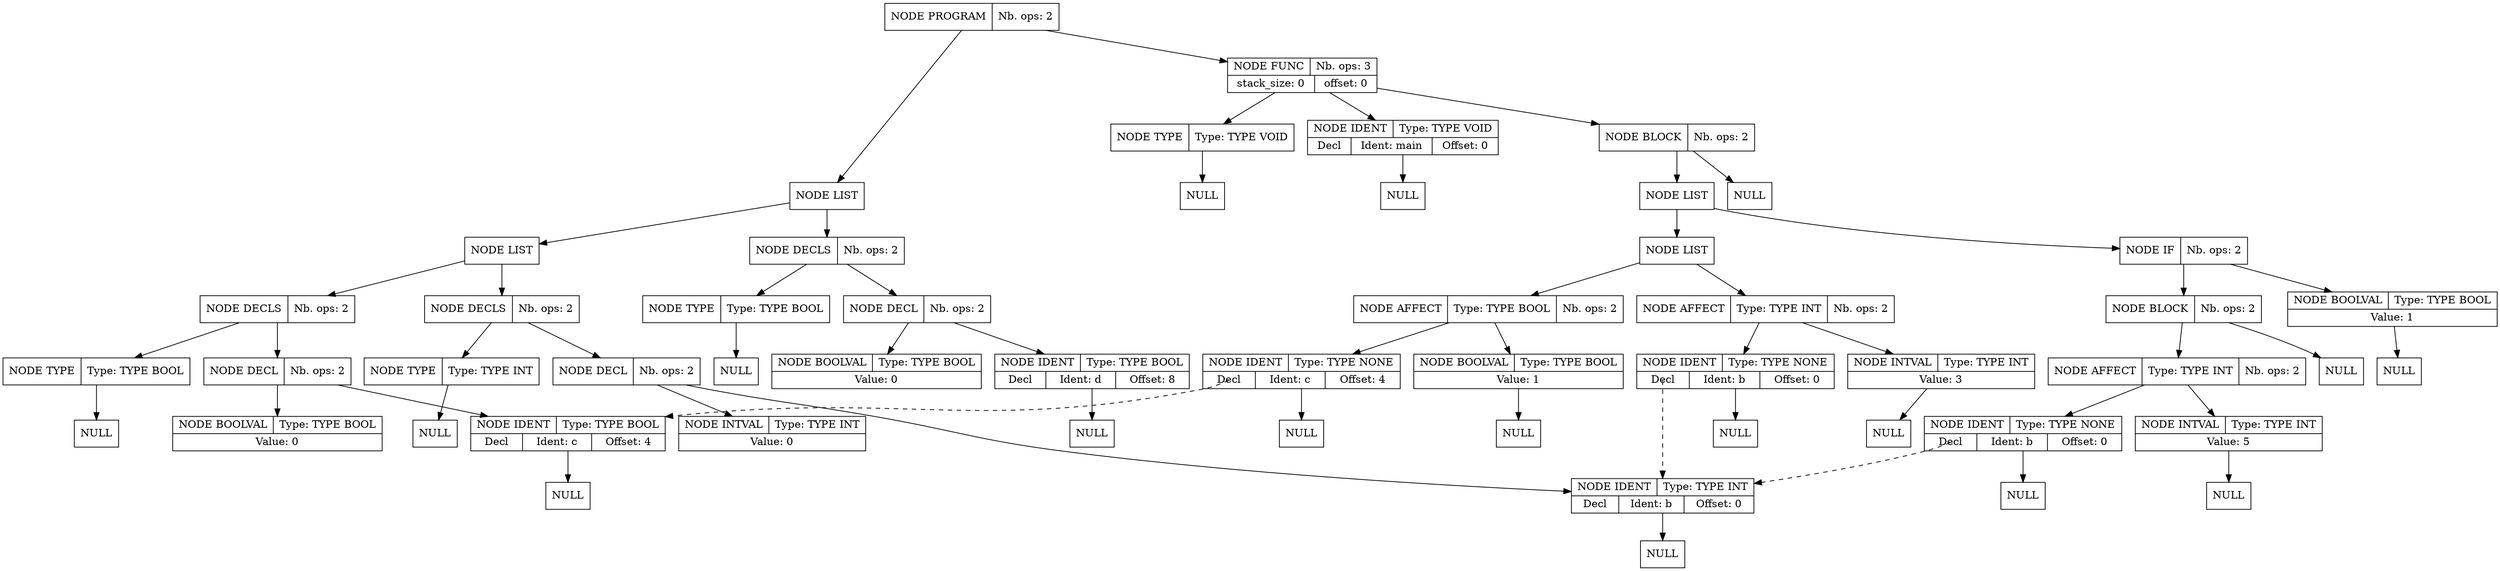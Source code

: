 digraph global_vars {
    N1 [shape=record, label="{{NODE PROGRAM|Nb. ops: 2}}"];
    N2 [shape=record, label="{{NODE LIST}}"];
    N3 [shape=record, label="{{NODE LIST}}"];
    N4 [shape=record, label="{{NODE DECLS|Nb. ops: 2}}"];
    N5 [shape=record, label="{{NODE TYPE|Type: TYPE INT}}"];
    N6 [shape=record, label="{{NULL}}"];
    edge[tailclip=true];
    N5 -> N6
    edge[tailclip=true];
    N4 -> N5
    N7 [shape=record, label="{{NODE DECL|Nb. ops: 2}}"];
    N8 [shape=record, label="{{NODE IDENT|Type: TYPE INT}|{<decl>Decl      |Ident: b|Offset: 0}}"];
    N9 [shape=record, label="{{NULL}}"];
    edge[tailclip=true];
    N8 -> N9
    edge[tailclip=true];
    N7 -> N8
    N10 [shape=record, label="{{NODE INTVAL|Type: TYPE INT}|{Value: 0}}"];
    edge[tailclip=true];
    N7 -> N10
    edge[tailclip=true];
    N4 -> N7
    edge[tailclip=true];
    N3 -> N4
    N11 [shape=record, label="{{NODE DECLS|Nb. ops: 2}}"];
    N12 [shape=record, label="{{NODE TYPE|Type: TYPE BOOL}}"];
    N13 [shape=record, label="{{NULL}}"];
    edge[tailclip=true];
    N12 -> N13
    edge[tailclip=true];
    N11 -> N12
    N14 [shape=record, label="{{NODE DECL|Nb. ops: 2}}"];
    N15 [shape=record, label="{{NODE IDENT|Type: TYPE BOOL}|{<decl>Decl      |Ident: c|Offset: 4}}"];
    N16 [shape=record, label="{{NULL}}"];
    edge[tailclip=true];
    N15 -> N16
    edge[tailclip=true];
    N14 -> N15
    N17 [shape=record, label="{{NODE BOOLVAL|Type: TYPE BOOL}|{Value: 0}}"];
    edge[tailclip=true];
    N14 -> N17
    edge[tailclip=true];
    N11 -> N14
    edge[tailclip=true];
    N3 -> N11
    edge[tailclip=true];
    N2 -> N3
    N18 [shape=record, label="{{NODE DECLS|Nb. ops: 2}}"];
    N19 [shape=record, label="{{NODE TYPE|Type: TYPE BOOL}}"];
    N20 [shape=record, label="{{NULL}}"];
    edge[tailclip=true];
    N19 -> N20
    edge[tailclip=true];
    N18 -> N19
    N21 [shape=record, label="{{NODE DECL|Nb. ops: 2}}"];
    N22 [shape=record, label="{{NODE IDENT|Type: TYPE BOOL}|{<decl>Decl      |Ident: d|Offset: 8}}"];
    N23 [shape=record, label="{{NULL}}"];
    edge[tailclip=true];
    N22 -> N23
    edge[tailclip=true];
    N21 -> N22
    N24 [shape=record, label="{{NODE BOOLVAL|Type: TYPE BOOL}|{Value: 0}}"];
    edge[tailclip=true];
    N21 -> N24
    edge[tailclip=true];
    N18 -> N21
    edge[tailclip=true];
    N2 -> N18
    edge[tailclip=true];
    N1 -> N2
    N25 [shape=record, label="{{NODE FUNC|Nb. ops: 3}|{stack_size: 0|offset: 0}}"];
    N26 [shape=record, label="{{NODE TYPE|Type: TYPE VOID}}"];
    N27 [shape=record, label="{{NULL}}"];
    edge[tailclip=true];
    N26 -> N27
    edge[tailclip=true];
    N25 -> N26
    N28 [shape=record, label="{{NODE IDENT|Type: TYPE VOID}|{<decl>Decl      |Ident: main|Offset: 0}}"];
    N29 [shape=record, label="{{NULL}}"];
    edge[tailclip=true];
    N28 -> N29
    edge[tailclip=true];
    N25 -> N28
    N30 [shape=record, label="{{NODE BLOCK|Nb. ops: 2}}"];
    N31 [shape=record, label="{{NULL}}"];
    edge[tailclip=true];
    N30 -> N31
    N32 [shape=record, label="{{NODE LIST}}"];
    N33 [shape=record, label="{{NODE LIST}}"];
    N34 [shape=record, label="{{NODE AFFECT|Type: TYPE INT|Nb. ops: 2}}"];
    N35 [shape=record, label="{{NODE IDENT|Type: TYPE NONE}|{<decl>Decl      |Ident: b|Offset: 0}}"];
    edge[tailclip=false];
    "N35":decl:c -> "N8" [style=dashed]
    N36 [shape=record, label="{{NULL}}"];
    edge[tailclip=true];
    N35 -> N36
    edge[tailclip=true];
    N34 -> N35
    N37 [shape=record, label="{{NODE INTVAL|Type: TYPE INT}|{Value: 3}}"];
    N38 [shape=record, label="{{NULL}}"];
    edge[tailclip=true];
    N37 -> N38
    edge[tailclip=true];
    N34 -> N37
    edge[tailclip=true];
    N33 -> N34
    N39 [shape=record, label="{{NODE AFFECT|Type: TYPE BOOL|Nb. ops: 2}}"];
    N40 [shape=record, label="{{NODE IDENT|Type: TYPE NONE}|{<decl>Decl      |Ident: c|Offset: 4}}"];
    edge[tailclip=false];
    "N40":decl:c -> "N15" [style=dashed]
    N41 [shape=record, label="{{NULL}}"];
    edge[tailclip=true];
    N40 -> N41
    edge[tailclip=true];
    N39 -> N40
    N42 [shape=record, label="{{NODE BOOLVAL|Type: TYPE BOOL}|{Value: 1}}"];
    N43 [shape=record, label="{{NULL}}"];
    edge[tailclip=true];
    N42 -> N43
    edge[tailclip=true];
    N39 -> N42
    edge[tailclip=true];
    N33 -> N39
    edge[tailclip=true];
    N32 -> N33
    N44 [shape=record, label="{{NODE IF|Nb. ops: 2}}"];
    N45 [shape=record, label="{{NODE BOOLVAL|Type: TYPE BOOL}|{Value: 1}}"];
    N46 [shape=record, label="{{NULL}}"];
    edge[tailclip=true];
    N45 -> N46
    edge[tailclip=true];
    N44 -> N45
    N47 [shape=record, label="{{NODE BLOCK|Nb. ops: 2}}"];
    N48 [shape=record, label="{{NULL}}"];
    edge[tailclip=true];
    N47 -> N48
    N49 [shape=record, label="{{NODE AFFECT|Type: TYPE INT|Nb. ops: 2}}"];
    N50 [shape=record, label="{{NODE IDENT|Type: TYPE NONE}|{<decl>Decl      |Ident: b|Offset: 0}}"];
    edge[tailclip=false];
    "N50":decl:c -> "N8" [style=dashed]
    N51 [shape=record, label="{{NULL}}"];
    edge[tailclip=true];
    N50 -> N51
    edge[tailclip=true];
    N49 -> N50
    N52 [shape=record, label="{{NODE INTVAL|Type: TYPE INT}|{Value: 5}}"];
    N53 [shape=record, label="{{NULL}}"];
    edge[tailclip=true];
    N52 -> N53
    edge[tailclip=true];
    N49 -> N52
    edge[tailclip=true];
    N47 -> N49
    edge[tailclip=true];
    N44 -> N47
    edge[tailclip=true];
    N32 -> N44
    edge[tailclip=true];
    N30 -> N32
    edge[tailclip=true];
    N25 -> N30
    edge[tailclip=true];
    N1 -> N25
}